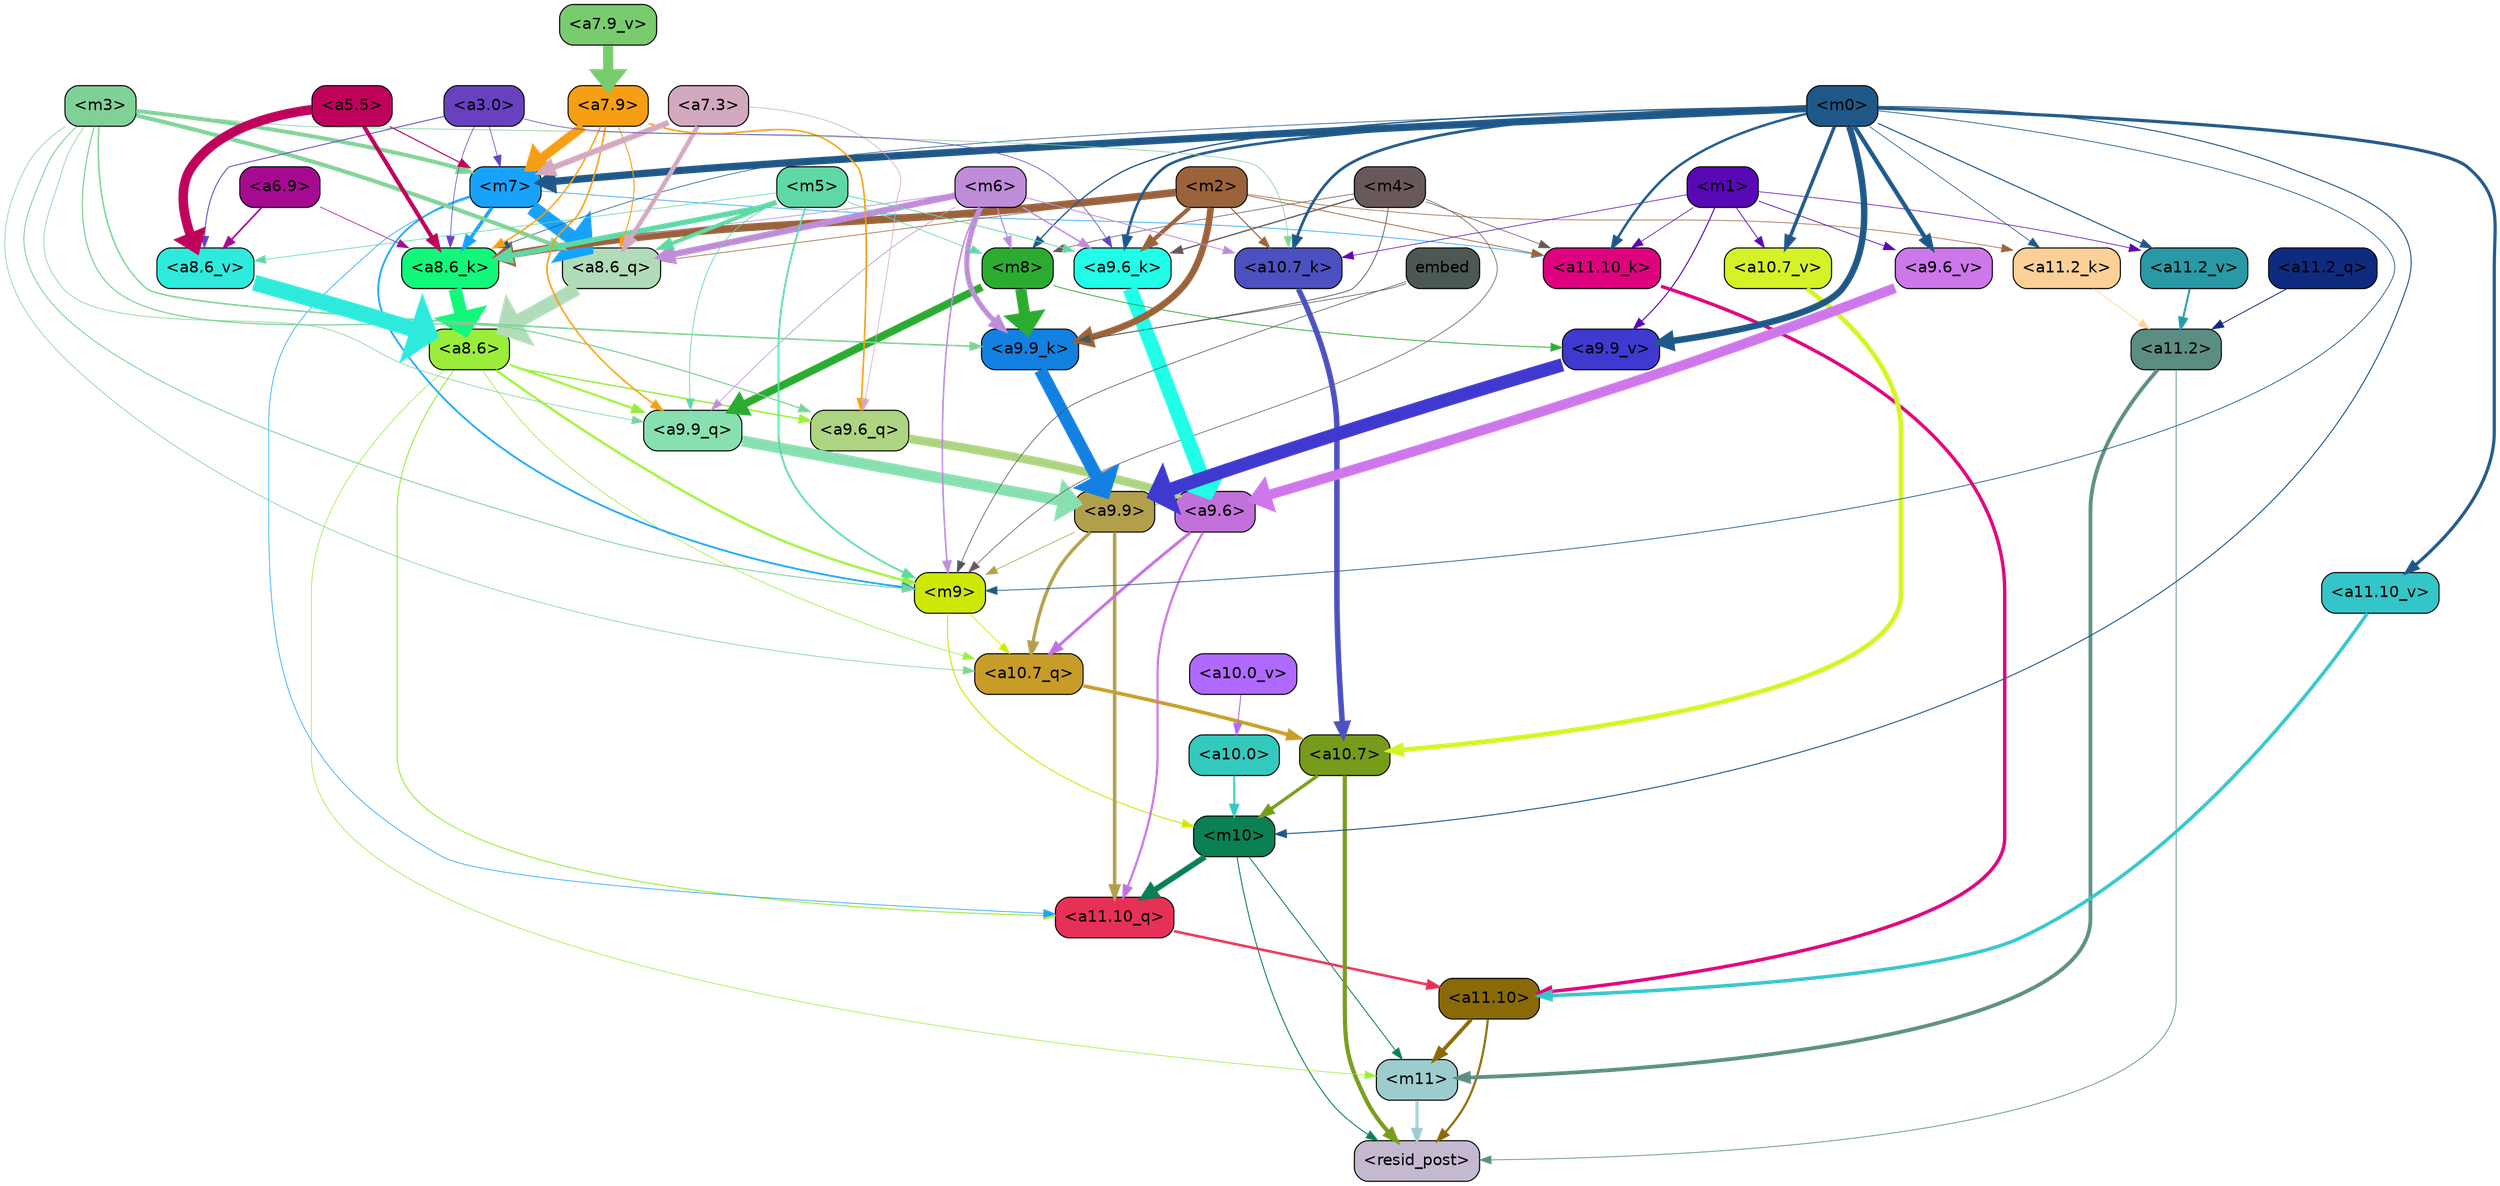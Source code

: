 strict digraph "" {
	graph [bgcolor=transparent,
		layout=dot,
		overlap=false,
		splines=true
	];
	"<m11>"	[color=black,
		fillcolor="#9dccce",
		fontname=Helvetica,
		shape=box,
		style="filled, rounded"];
	"<resid_post>"	[color=black,
		fillcolor="#c5b9d0",
		fontname=Helvetica,
		shape=box,
		style="filled, rounded"];
	"<m11>" -> "<resid_post>"	[color="#9dccce",
		penwidth=2.702841281890869];
	"<a11.10>"	[color=black,
		fillcolor="#896a07",
		fontname=Helvetica,
		shape=box,
		style="filled, rounded"];
	"<a11.10>" -> "<m11>"	[color="#896a07",
		penwidth=3.3565988540649414];
	"<a11.10>" -> "<resid_post>"	[color="#896a07",
		penwidth=1.9347846508026123];
	"<a11.2>"	[color=black,
		fillcolor="#5b8d83",
		fontname=Helvetica,
		shape=box,
		style="filled, rounded"];
	"<a11.2>" -> "<m11>"	[color="#5b8d83",
		penwidth=3.357710838317871];
	"<a11.2>" -> "<resid_post>"	[color="#5b8d83",
		penwidth=0.6756799221038818];
	"<m10>"	[color=black,
		fillcolor="#0a8053",
		fontname=Helvetica,
		shape=box,
		style="filled, rounded"];
	"<m10>" -> "<m11>"	[color="#0a8053",
		penwidth=0.7995781898498535];
	"<m10>" -> "<resid_post>"	[color="#0a8053",
		penwidth=0.84842848777771];
	"<a11.10_q>"	[color=black,
		fillcolor="#e73056",
		fontname=Helvetica,
		shape=box,
		style="filled, rounded"];
	"<m10>" -> "<a11.10_q>"	[color="#0a8053",
		penwidth=5.131217956542969];
	"<a10.7>"	[color=black,
		fillcolor="#779b1b",
		fontname=Helvetica,
		shape=box,
		style="filled, rounded"];
	"<a10.7>" -> "<resid_post>"	[color="#779b1b",
		penwidth=3.701959013938904];
	"<a10.7>" -> "<m10>"	[color="#779b1b",
		penwidth=2.9233598709106445];
	"<a8.6>"	[color=black,
		fillcolor="#9aed3b",
		fontname=Helvetica,
		shape=box,
		style="filled, rounded"];
	"<a8.6>" -> "<m11>"	[color="#9aed3b",
		penwidth=0.6];
	"<a8.6>" -> "<a11.10_q>"	[color="#9aed3b",
		penwidth=0.8920164108276367];
	"<m9>"	[color=black,
		fillcolor="#cde706",
		fontname=Helvetica,
		shape=box,
		style="filled, rounded"];
	"<a8.6>" -> "<m9>"	[color="#9aed3b",
		penwidth=2.0895538330078125];
	"<a10.7_q>"	[color=black,
		fillcolor="#c79c27",
		fontname=Helvetica,
		shape=box,
		style="filled, rounded"];
	"<a8.6>" -> "<a10.7_q>"	[color="#9aed3b",
		penwidth=0.6];
	"<a9.9_q>"	[color=black,
		fillcolor="#88e0b1",
		fontname=Helvetica,
		shape=box,
		style="filled, rounded"];
	"<a8.6>" -> "<a9.9_q>"	[color="#9aed3b",
		penwidth=1.9669651985168457];
	"<a9.6_q>"	[color=black,
		fillcolor="#add480",
		fontname=Helvetica,
		shape=box,
		style="filled, rounded"];
	"<a8.6>" -> "<a9.6_q>"	[color="#9aed3b",
		penwidth=1.2784099578857422];
	"<a11.10_q>" -> "<a11.10>"	[color="#e73056",
		penwidth=2.230653762817383];
	"<a11.2_q>"	[color=black,
		fillcolor="#0f2b80",
		fontname=Helvetica,
		shape=box,
		style="filled, rounded"];
	"<a11.2_q>" -> "<a11.2>"	[color="#0f2b80",
		penwidth=0.7805061340332031];
	"<a11.10_k>"	[color=black,
		fillcolor="#df027e",
		fontname=Helvetica,
		shape=box,
		style="filled, rounded"];
	"<a11.10_k>" -> "<a11.10>"	[color="#df027e",
		penwidth=3.010073661804199];
	"<a11.2_k>"	[color=black,
		fillcolor="#fdd098",
		fontname=Helvetica,
		shape=box,
		style="filled, rounded"];
	"<a11.2_k>" -> "<a11.2>"	[color="#fdd098",
		penwidth=0.6];
	"<a11.10_v>"	[color=black,
		fillcolor="#34c5c8",
		fontname=Helvetica,
		shape=box,
		style="filled, rounded"];
	"<a11.10_v>" -> "<a11.10>"	[color="#34c5c8",
		penwidth=3.0961761474609375];
	"<a11.2_v>"	[color=black,
		fillcolor="#2899a5",
		fontname=Helvetica,
		shape=box,
		style="filled, rounded"];
	"<a11.2_v>" -> "<a11.2>"	[color="#2899a5",
		penwidth=1.7951231002807617];
	"<a9.9>"	[color=black,
		fillcolor="#b19f4c",
		fontname=Helvetica,
		shape=box,
		style="filled, rounded"];
	"<a9.9>" -> "<a11.10_q>"	[color="#b19f4c",
		penwidth=3.086172103881836];
	"<a9.9>" -> "<m9>"	[color="#b19f4c",
		penwidth=0.6];
	"<a9.9>" -> "<a10.7_q>"	[color="#b19f4c",
		penwidth=2.9829912185668945];
	"<a9.6>"	[color=black,
		fillcolor="#c271db",
		fontname=Helvetica,
		shape=box,
		style="filled, rounded"];
	"<a9.6>" -> "<a11.10_q>"	[color="#c271db",
		penwidth=1.9188203811645508];
	"<a9.6>" -> "<a10.7_q>"	[color="#c271db",
		penwidth=2.6223926544189453];
	"<m7>"	[color=black,
		fillcolor="#17a3fb",
		fontname=Helvetica,
		shape=box,
		style="filled, rounded"];
	"<m7>" -> "<a11.10_q>"	[color="#17a3fb",
		penwidth=0.6];
	"<m7>" -> "<a11.10_k>"	[color="#17a3fb",
		penwidth=0.6];
	"<m7>" -> "<m9>"	[color="#17a3fb",
		penwidth=1.602376937866211];
	"<a8.6_q>"	[color=black,
		fillcolor="#b0dcb9",
		fontname=Helvetica,
		shape=box,
		style="filled, rounded"];
	"<m7>" -> "<a8.6_q>"	[color="#17a3fb",
		penwidth=13.241378784179688];
	"<a8.6_k>"	[color=black,
		fillcolor="#11f87a",
		fontname=Helvetica,
		shape=box,
		style="filled, rounded"];
	"<m7>" -> "<a8.6_k>"	[color="#17a3fb",
		penwidth=3.1968326568603516];
	"<m4>"	[color=black,
		fillcolor="#69585a",
		fontname=Helvetica,
		shape=box,
		style="filled, rounded"];
	"<m4>" -> "<a11.10_k>"	[color="#69585a",
		penwidth=0.6];
	"<m4>" -> "<m9>"	[color="#69585a",
		penwidth=0.6];
	"<a9.9_k>"	[color=black,
		fillcolor="#1381e1",
		fontname=Helvetica,
		shape=box,
		style="filled, rounded"];
	"<m4>" -> "<a9.9_k>"	[color="#69585a",
		penwidth=0.7440586090087891];
	"<a9.6_k>"	[color=black,
		fillcolor="#20fee8",
		fontname=Helvetica,
		shape=box,
		style="filled, rounded"];
	"<m4>" -> "<a9.6_k>"	[color="#69585a",
		penwidth=1.1381549835205078];
	"<m8>"	[color=black,
		fillcolor="#2bab30",
		fontname=Helvetica,
		shape=box,
		style="filled, rounded"];
	"<m4>" -> "<m8>"	[color="#69585a",
		penwidth=0.6];
	"<m2>"	[color=black,
		fillcolor="#9b633b",
		fontname=Helvetica,
		shape=box,
		style="filled, rounded"];
	"<m2>" -> "<a11.10_k>"	[color="#9b633b",
		penwidth=0.7053709030151367];
	"<m2>" -> "<a11.2_k>"	[color="#9b633b",
		penwidth=0.6];
	"<a10.7_k>"	[color=black,
		fillcolor="#4c50c0",
		fontname=Helvetica,
		shape=box,
		style="filled, rounded"];
	"<m2>" -> "<a10.7_k>"	[color="#9b633b",
		penwidth=0.9458351135253906];
	"<m2>" -> "<a9.9_k>"	[color="#9b633b",
		penwidth=5.899354457855225];
	"<m2>" -> "<a9.6_k>"	[color="#9b633b",
		penwidth=3.641721725463867];
	"<m2>" -> "<a8.6_q>"	[color="#9b633b",
		penwidth=0.6];
	"<m2>" -> "<a8.6_k>"	[color="#9b633b",
		penwidth=6.741854667663574];
	"<m1>"	[color=black,
		fillcolor="#5808b5",
		fontname=Helvetica,
		shape=box,
		style="filled, rounded"];
	"<m1>" -> "<a11.10_k>"	[color="#5808b5",
		penwidth=0.6];
	"<m1>" -> "<a11.2_v>"	[color="#5808b5",
		penwidth=0.6];
	"<m1>" -> "<a10.7_k>"	[color="#5808b5",
		penwidth=0.6];
	"<a10.7_v>"	[color=black,
		fillcolor="#d4f226",
		fontname=Helvetica,
		shape=box,
		style="filled, rounded"];
	"<m1>" -> "<a10.7_v>"	[color="#5808b5",
		penwidth=0.7276821136474609];
	"<a9.9_v>"	[color=black,
		fillcolor="#3f39d0",
		fontname=Helvetica,
		shape=box,
		style="filled, rounded"];
	"<m1>" -> "<a9.9_v>"	[color="#5808b5",
		penwidth=0.9372577667236328];
	"<a9.6_v>"	[color=black,
		fillcolor="#cd77ea",
		fontname=Helvetica,
		shape=box,
		style="filled, rounded"];
	"<m1>" -> "<a9.6_v>"	[color="#5808b5",
		penwidth=0.6895580291748047];
	"<m0>"	[color=black,
		fillcolor="#1f5888",
		fontname=Helvetica,
		shape=box,
		style="filled, rounded"];
	"<m0>" -> "<m10>"	[color="#1f5888",
		penwidth=0.9029474258422852];
	"<m0>" -> "<a11.10_k>"	[color="#1f5888",
		penwidth=2.144052505493164];
	"<m0>" -> "<a11.2_k>"	[color="#1f5888",
		penwidth=0.6134786605834961];
	"<m0>" -> "<a11.10_v>"	[color="#1f5888",
		penwidth=2.813839912414551];
	"<m0>" -> "<a11.2_v>"	[color="#1f5888",
		penwidth=0.9900531768798828];
	"<m0>" -> "<m7>"	[color="#1f5888",
		penwidth=6.471525192260742];
	"<m0>" -> "<m9>"	[color="#1f5888",
		penwidth=0.6837482452392578];
	"<m0>" -> "<a10.7_k>"	[color="#1f5888",
		penwidth=2.4311294555664062];
	"<m0>" -> "<a10.7_v>"	[color="#1f5888",
		penwidth=3.061185836791992];
	"<m0>" -> "<a9.6_k>"	[color="#1f5888",
		penwidth=2.3033218383789062];
	"<m0>" -> "<a9.9_v>"	[color="#1f5888",
		penwidth=5.749459266662598];
	"<m0>" -> "<a9.6_v>"	[color="#1f5888",
		penwidth=3.8124656677246094];
	"<m0>" -> "<m8>"	[color="#1f5888",
		penwidth=1.1439266204833984];
	"<m0>" -> "<a8.6_k>"	[color="#1f5888",
		penwidth=0.6];
	"<a10.0>"	[color=black,
		fillcolor="#34c9be",
		fontname=Helvetica,
		shape=box,
		style="filled, rounded"];
	"<a10.0>" -> "<m10>"	[color="#34c9be",
		penwidth=1.7953290939331055];
	"<m9>" -> "<m10>"	[color="#cde706",
		penwidth=0.8976783752441406];
	"<m9>" -> "<a10.7_q>"	[color="#cde706",
		penwidth=0.6];
	"<a10.7_q>" -> "<a10.7>"	[color="#c79c27",
		penwidth=3.1667375564575195];
	"<a10.7_k>" -> "<a10.7>"	[color="#4c50c0",
		penwidth=4.86921501159668];
	"<a10.7_v>" -> "<a10.7>"	[color="#d4f226",
		penwidth=4.189113616943359];
	"<a10.0_v>"	[color=black,
		fillcolor="#b069fe",
		fontname=Helvetica,
		shape=box,
		style="filled, rounded"];
	"<a10.0_v>" -> "<a10.0>"	[color="#b069fe",
		penwidth=0.9297943115234375];
	"<m3>"	[color=black,
		fillcolor="#7fd197",
		fontname=Helvetica,
		shape=box,
		style="filled, rounded"];
	"<m3>" -> "<m7>"	[color="#7fd197",
		penwidth=3.516108512878418];
	"<m3>" -> "<m9>"	[color="#7fd197",
		penwidth=0.8340511322021484];
	"<m3>" -> "<a10.7_q>"	[color="#7fd197",
		penwidth=0.6];
	"<m3>" -> "<a10.7_k>"	[color="#7fd197",
		penwidth=0.6];
	"<m3>" -> "<a9.9_q>"	[color="#7fd197",
		penwidth=0.6];
	"<m3>" -> "<a9.6_q>"	[color="#7fd197",
		penwidth=1.023146629333496];
	"<m3>" -> "<a9.9_k>"	[color="#7fd197",
		penwidth=1.3686113357543945];
	"<m3>" -> "<a8.6_q>"	[color="#7fd197",
		penwidth=3.662356376647949];
	"<m6>"	[color=black,
		fillcolor="#be8cd9",
		fontname=Helvetica,
		shape=box,
		style="filled, rounded"];
	"<m6>" -> "<m9>"	[color="#be8cd9",
		penwidth=1.3627052307128906];
	"<m6>" -> "<a10.7_k>"	[color="#be8cd9",
		penwidth=0.7860317230224609];
	"<m6>" -> "<a9.9_q>"	[color="#be8cd9",
		penwidth=0.6];
	"<m6>" -> "<a9.9_k>"	[color="#be8cd9",
		penwidth=4.531258583068848];
	"<m6>" -> "<a9.6_k>"	[color="#be8cd9",
		penwidth=1.4181280136108398];
	"<m6>" -> "<m8>"	[color="#be8cd9",
		penwidth=1.0155630111694336];
	"<m6>" -> "<a8.6_q>"	[color="#be8cd9",
		penwidth=5.633528709411621];
	"<m6>" -> "<a8.6_k>"	[color="#be8cd9",
		penwidth=0.6571521759033203];
	"<m5>"	[color=black,
		fillcolor="#5fd8a5",
		fontname=Helvetica,
		shape=box,
		style="filled, rounded"];
	"<m5>" -> "<m9>"	[color="#5fd8a5",
		penwidth=1.681243896484375];
	"<m5>" -> "<a9.9_q>"	[color="#5fd8a5",
		penwidth=0.6613569259643555];
	"<m5>" -> "<a9.6_k>"	[color="#5fd8a5",
		penwidth=0.758631706237793];
	"<m5>" -> "<m8>"	[color="#5fd8a5",
		penwidth=0.6134414672851562];
	"<m5>" -> "<a8.6_q>"	[color="#5fd8a5",
		penwidth=3.4897823333740234];
	"<m5>" -> "<a8.6_k>"	[color="#5fd8a5",
		penwidth=4.6982269287109375];
	"<a8.6_v>"	[color=black,
		fillcolor="#2deadd",
		fontname=Helvetica,
		shape=box,
		style="filled, rounded"];
	"<m5>" -> "<a8.6_v>"	[color="#5fd8a5",
		penwidth=0.6290683746337891];
	embed	[color=black,
		fillcolor="#4c5854",
		fontname=Helvetica,
		shape=box,
		style="filled, rounded"];
	embed -> "<m9>"	[color="#4c5854",
		penwidth=0.6];
	embed -> "<a9.9_k>"	[color="#4c5854",
		penwidth=0.6];
	"<a9.9_q>" -> "<a9.9>"	[color="#88e0b1",
		penwidth=9.939762115478516];
	"<a9.6_q>" -> "<a9.6>"	[color="#add480",
		penwidth=7.661715507507324];
	"<a9.9_k>" -> "<a9.9>"	[color="#1381e1",
		penwidth=11.399191856384277];
	"<a9.6_k>" -> "<a9.6>"	[color="#20fee8",
		penwidth=13.081165313720703];
	"<a9.9_v>" -> "<a9.9>"	[color="#3f39d0",
		penwidth=11.790493965148926];
	"<a9.6_v>" -> "<a9.6>"	[color="#cd77ea",
		penwidth=8.907938003540039];
	"<m8>" -> "<a9.9_q>"	[color="#2bab30",
		penwidth=6.900845050811768];
	"<m8>" -> "<a9.9_k>"	[color="#2bab30",
		penwidth=9.720273971557617];
	"<m8>" -> "<a9.9_v>"	[color="#2bab30",
		penwidth=0.7325820922851562];
	"<a7.9>"	[color=black,
		fillcolor="#f69f14",
		fontname=Helvetica,
		shape=box,
		style="filled, rounded"];
	"<a7.9>" -> "<m7>"	[color="#f69f14",
		penwidth=8.380303382873535];
	"<a7.9>" -> "<a9.9_q>"	[color="#f69f14",
		penwidth=1.4397644996643066];
	"<a7.9>" -> "<a9.6_q>"	[color="#f69f14",
		penwidth=1.3931035995483398];
	"<a7.9>" -> "<a8.6_q>"	[color="#f69f14",
		penwidth=0.8684206008911133];
	"<a7.9>" -> "<a8.6_k>"	[color="#f69f14",
		penwidth=1.3346061706542969];
	"<a7.3>"	[color=black,
		fillcolor="#d2a9bf",
		fontname=Helvetica,
		shape=box,
		style="filled, rounded"];
	"<a7.3>" -> "<m7>"	[color="#d2a9bf",
		penwidth=5.218400001525879];
	"<a7.3>" -> "<a9.6_q>"	[color="#d2a9bf",
		penwidth=0.6];
	"<a7.3>" -> "<a8.6_q>"	[color="#d2a9bf",
		penwidth=3.9724788665771484];
	"<a3.0>"	[color=black,
		fillcolor="#6741c0",
		fontname=Helvetica,
		shape=box,
		style="filled, rounded"];
	"<a3.0>" -> "<m7>"	[color="#6741c0",
		penwidth=0.6];
	"<a3.0>" -> "<a9.6_k>"	[color="#6741c0",
		penwidth=0.6];
	"<a3.0>" -> "<a8.6_k>"	[color="#6741c0",
		penwidth=0.6];
	"<a3.0>" -> "<a8.6_v>"	[color="#6741c0",
		penwidth=0.8148288726806641];
	"<a8.6_q>" -> "<a8.6>"	[color="#b0dcb9",
		penwidth=12.358373165130615];
	"<a8.6_k>" -> "<a8.6>"	[color="#11f87a",
		penwidth=11.655789375305176];
	"<a8.6_v>" -> "<a8.6>"	[color="#2deadd",
		penwidth=14.296124935150146];
	"<a6.9>"	[color=black,
		fillcolor="#a60a91",
		fontname=Helvetica,
		shape=box,
		style="filled, rounded"];
	"<a6.9>" -> "<a8.6_k>"	[color="#a60a91",
		penwidth=0.6];
	"<a6.9>" -> "<a8.6_v>"	[color="#a60a91",
		penwidth=1.563425064086914];
	"<a5.5>"	[color=black,
		fillcolor="#bf015b",
		fontname=Helvetica,
		shape=box,
		style="filled, rounded"];
	"<a5.5>" -> "<m7>"	[color="#bf015b",
		penwidth=0.94769287109375];
	"<a5.5>" -> "<a8.6_k>"	[color="#bf015b",
		penwidth=3.608060836791992];
	"<a5.5>" -> "<a8.6_v>"	[color="#bf015b",
		penwidth=8.398509979248047];
	"<a7.9_v>"	[color=black,
		fillcolor="#78cc6e",
		fontname=Helvetica,
		shape=box,
		style="filled, rounded"];
	"<a7.9_v>" -> "<a7.9>"	[color="#78cc6e",
		penwidth=9.050997257232666];
}
